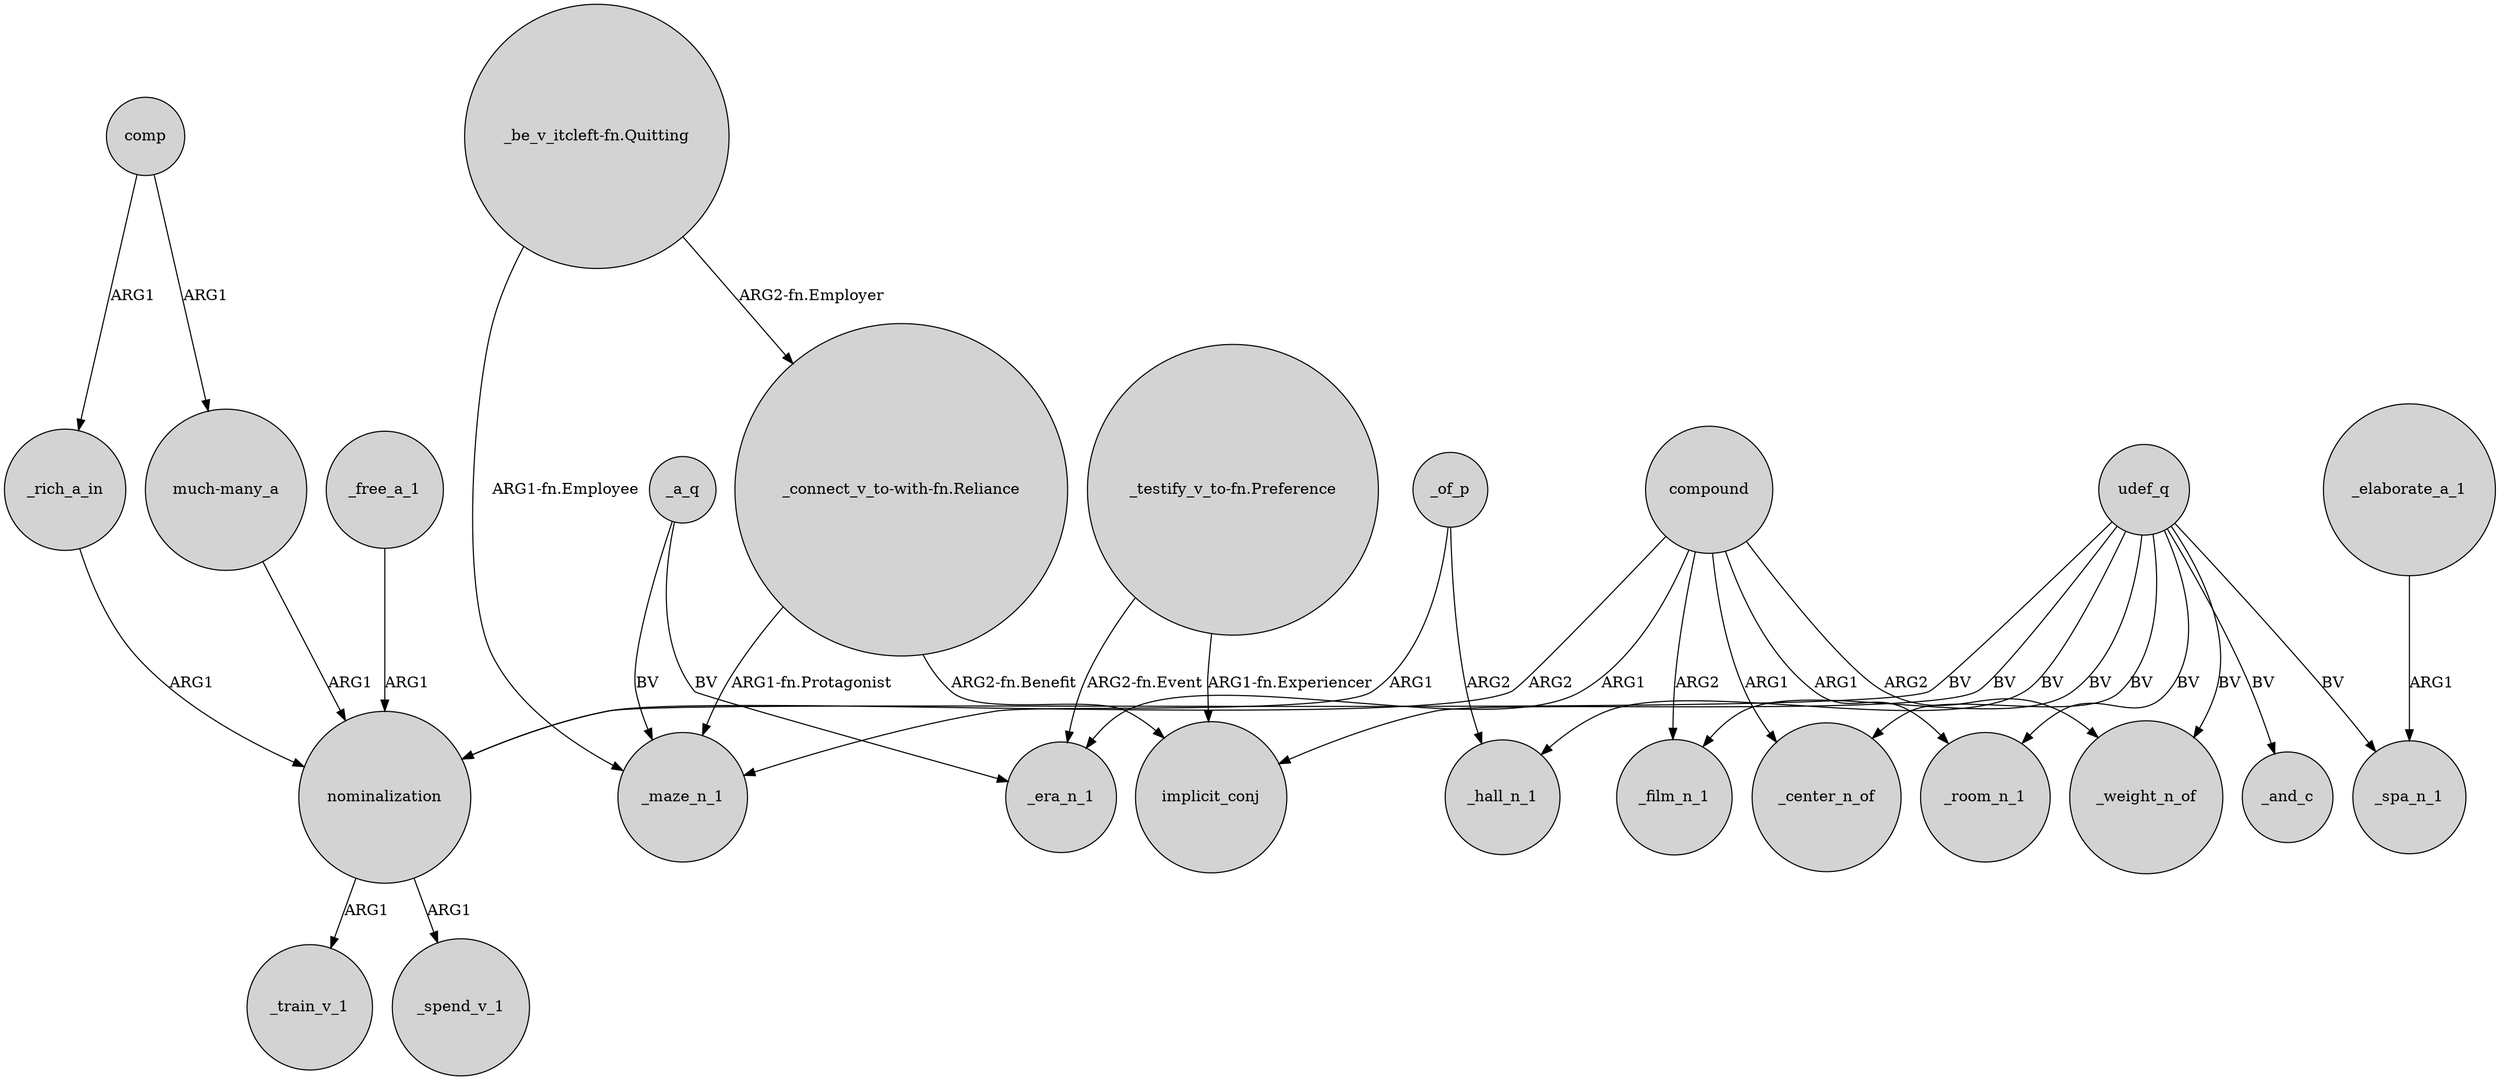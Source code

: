 digraph {
	node [shape=circle style=filled]
	_a_q -> _era_n_1 [label=BV]
	_rich_a_in -> nominalization [label=ARG1]
	compound -> _weight_n_of [label=ARG2]
	_of_p -> _hall_n_1 [label=ARG2]
	compound -> _center_n_of [label=ARG1]
	udef_q -> _room_n_1 [label=BV]
	"_be_v_itcleft-fn.Quitting" -> _maze_n_1 [label="ARG1-fn.Employee"]
	nominalization -> _train_v_1 [label=ARG1]
	"_be_v_itcleft-fn.Quitting" -> "_connect_v_to-with-fn.Reliance" [label="ARG2-fn.Employer"]
	udef_q -> nominalization [label=BV]
	comp -> _rich_a_in [label=ARG1]
	"_testify_v_to-fn.Preference" -> _era_n_1 [label="ARG2-fn.Event"]
	_a_q -> _maze_n_1 [label=BV]
	udef_q -> _hall_n_1 [label=BV]
	"_connect_v_to-with-fn.Reliance" -> implicit_conj [label="ARG2-fn.Benefit"]
	udef_q -> _and_c [label=BV]
	compound -> _room_n_1 [label=ARG1]
	nominalization -> _spend_v_1 [label=ARG1]
	compound -> nominalization [label=ARG2]
	_of_p -> _maze_n_1 [label=ARG1]
	"_connect_v_to-with-fn.Reliance" -> _maze_n_1 [label="ARG1-fn.Protagonist"]
	comp -> "much-many_a" [label=ARG1]
	compound -> _film_n_1 [label=ARG2]
	_free_a_1 -> nominalization [label=ARG1]
	"_testify_v_to-fn.Preference" -> implicit_conj [label="ARG1-fn.Experiencer"]
	udef_q -> _weight_n_of [label=BV]
	udef_q -> _center_n_of [label=BV]
	"much-many_a" -> nominalization [label=ARG1]
	udef_q -> _film_n_1 [label=BV]
	udef_q -> _spa_n_1 [label=BV]
	udef_q -> implicit_conj [label=BV]
	_elaborate_a_1 -> _spa_n_1 [label=ARG1]
	compound -> _era_n_1 [label=ARG1]
}
